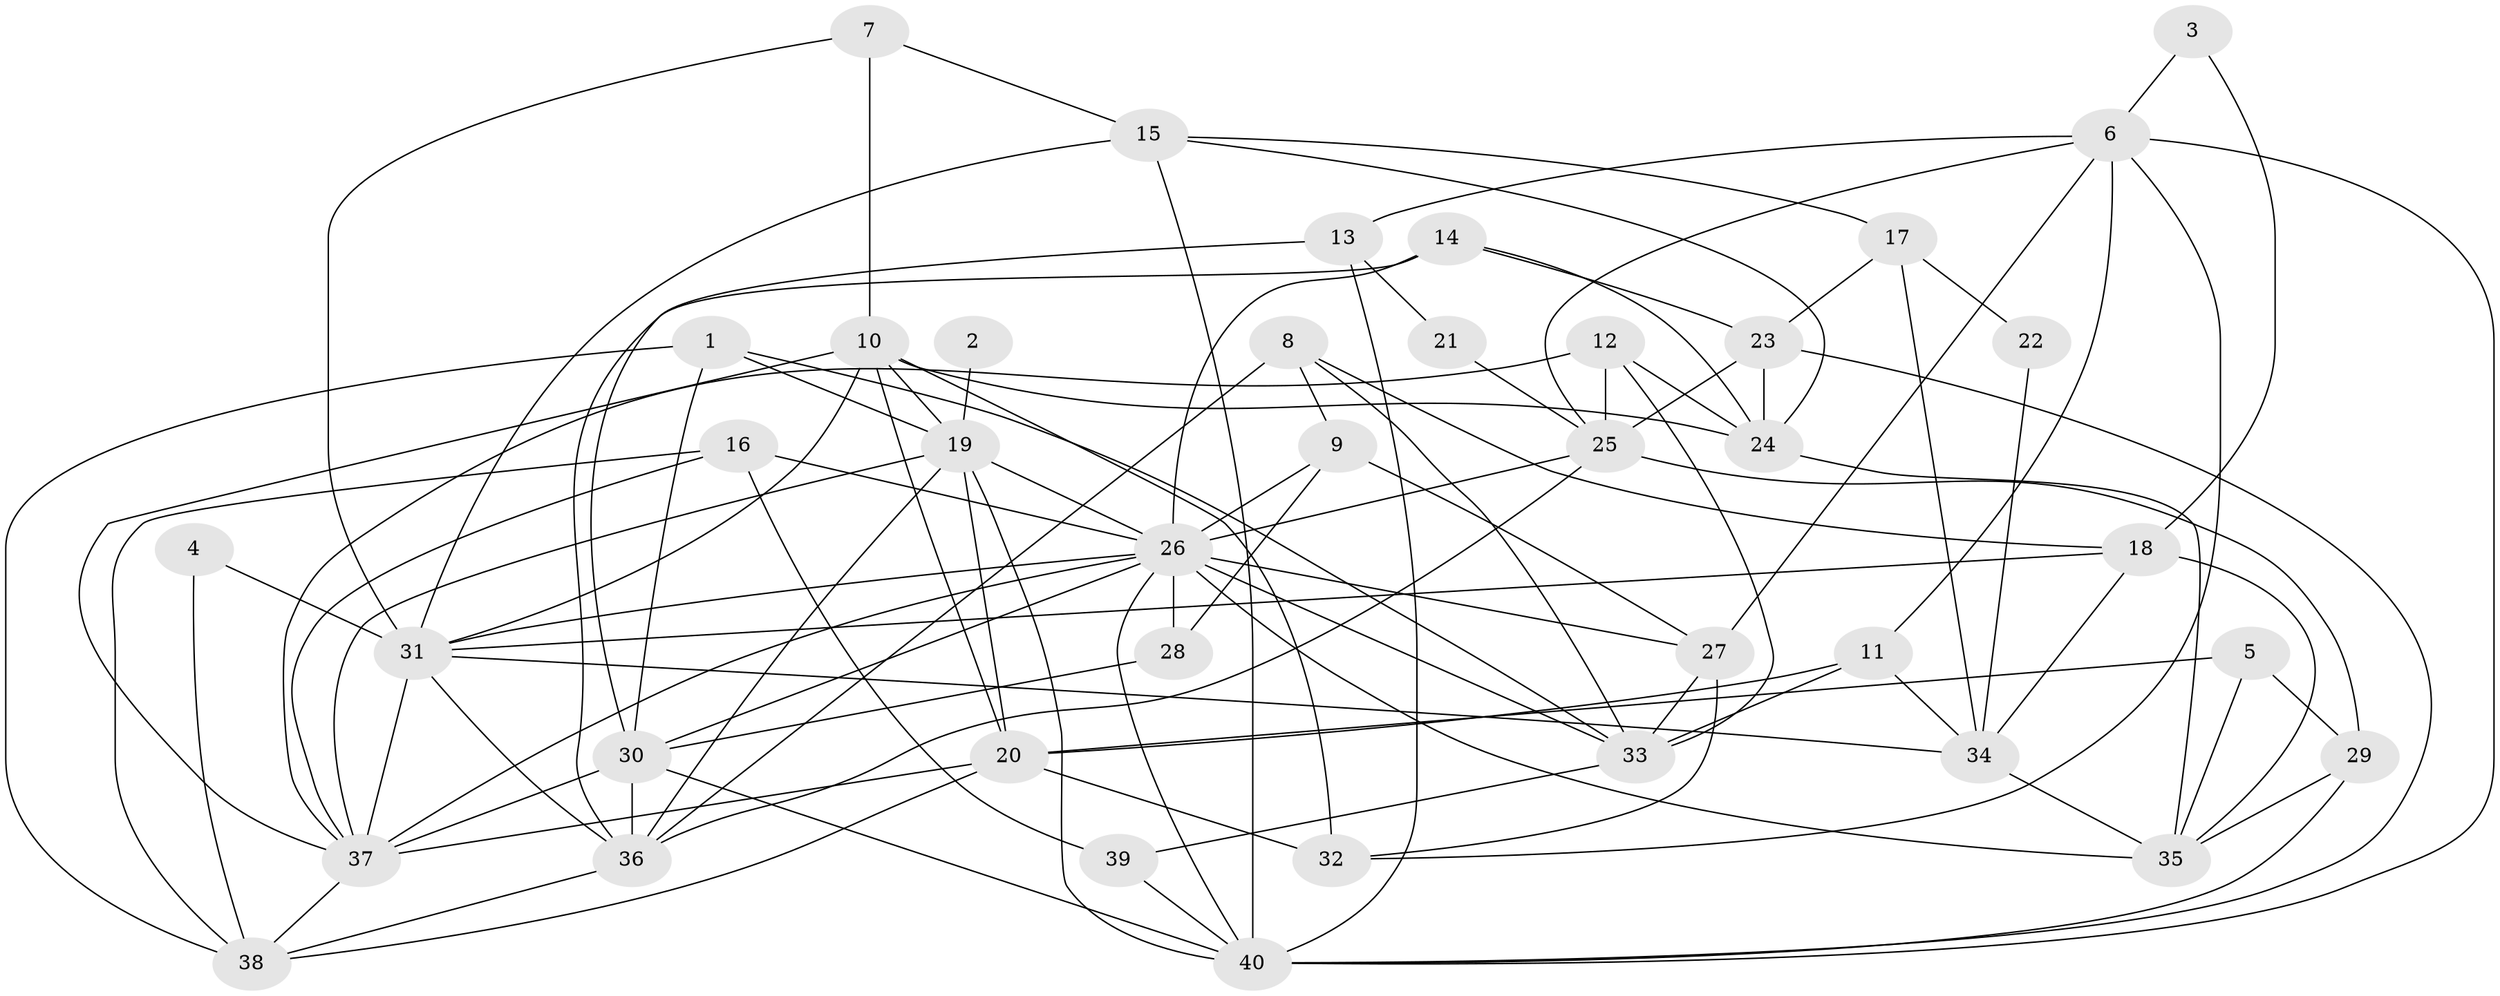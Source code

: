 // original degree distribution, {4: 0.3291139240506329, 2: 0.12658227848101267, 3: 0.27848101265822783, 7: 0.10126582278481013, 5: 0.10126582278481013, 6: 0.06329113924050633}
// Generated by graph-tools (version 1.1) at 2025/02/03/09/25 03:02:10]
// undirected, 40 vertices, 103 edges
graph export_dot {
graph [start="1"]
  node [color=gray90,style=filled];
  1;
  2;
  3;
  4;
  5;
  6;
  7;
  8;
  9;
  10;
  11;
  12;
  13;
  14;
  15;
  16;
  17;
  18;
  19;
  20;
  21;
  22;
  23;
  24;
  25;
  26;
  27;
  28;
  29;
  30;
  31;
  32;
  33;
  34;
  35;
  36;
  37;
  38;
  39;
  40;
  1 -- 19 [weight=1.0];
  1 -- 30 [weight=1.0];
  1 -- 33 [weight=1.0];
  1 -- 38 [weight=1.0];
  2 -- 19 [weight=2.0];
  3 -- 6 [weight=1.0];
  3 -- 18 [weight=1.0];
  4 -- 31 [weight=2.0];
  4 -- 38 [weight=1.0];
  5 -- 20 [weight=1.0];
  5 -- 29 [weight=1.0];
  5 -- 35 [weight=1.0];
  6 -- 11 [weight=1.0];
  6 -- 13 [weight=1.0];
  6 -- 25 [weight=1.0];
  6 -- 27 [weight=1.0];
  6 -- 32 [weight=1.0];
  6 -- 40 [weight=1.0];
  7 -- 10 [weight=2.0];
  7 -- 15 [weight=1.0];
  7 -- 31 [weight=1.0];
  8 -- 9 [weight=1.0];
  8 -- 18 [weight=1.0];
  8 -- 33 [weight=1.0];
  8 -- 36 [weight=2.0];
  9 -- 26 [weight=1.0];
  9 -- 27 [weight=1.0];
  9 -- 28 [weight=1.0];
  10 -- 19 [weight=1.0];
  10 -- 20 [weight=1.0];
  10 -- 24 [weight=1.0];
  10 -- 31 [weight=1.0];
  10 -- 32 [weight=1.0];
  10 -- 37 [weight=1.0];
  11 -- 20 [weight=1.0];
  11 -- 33 [weight=2.0];
  11 -- 34 [weight=1.0];
  12 -- 24 [weight=1.0];
  12 -- 25 [weight=1.0];
  12 -- 33 [weight=1.0];
  12 -- 37 [weight=1.0];
  13 -- 21 [weight=2.0];
  13 -- 30 [weight=1.0];
  13 -- 40 [weight=1.0];
  14 -- 23 [weight=1.0];
  14 -- 24 [weight=1.0];
  14 -- 26 [weight=1.0];
  14 -- 36 [weight=2.0];
  15 -- 17 [weight=1.0];
  15 -- 24 [weight=1.0];
  15 -- 31 [weight=1.0];
  15 -- 40 [weight=1.0];
  16 -- 26 [weight=1.0];
  16 -- 37 [weight=1.0];
  16 -- 38 [weight=1.0];
  16 -- 39 [weight=1.0];
  17 -- 22 [weight=2.0];
  17 -- 23 [weight=1.0];
  17 -- 34 [weight=1.0];
  18 -- 31 [weight=2.0];
  18 -- 34 [weight=1.0];
  18 -- 35 [weight=1.0];
  19 -- 20 [weight=1.0];
  19 -- 26 [weight=1.0];
  19 -- 36 [weight=1.0];
  19 -- 37 [weight=1.0];
  19 -- 40 [weight=1.0];
  20 -- 32 [weight=2.0];
  20 -- 37 [weight=2.0];
  20 -- 38 [weight=1.0];
  21 -- 25 [weight=1.0];
  22 -- 34 [weight=1.0];
  23 -- 24 [weight=1.0];
  23 -- 25 [weight=1.0];
  23 -- 40 [weight=1.0];
  24 -- 35 [weight=2.0];
  25 -- 26 [weight=1.0];
  25 -- 29 [weight=1.0];
  25 -- 36 [weight=1.0];
  26 -- 27 [weight=1.0];
  26 -- 28 [weight=1.0];
  26 -- 30 [weight=1.0];
  26 -- 31 [weight=1.0];
  26 -- 33 [weight=1.0];
  26 -- 35 [weight=1.0];
  26 -- 37 [weight=1.0];
  26 -- 40 [weight=1.0];
  27 -- 32 [weight=1.0];
  27 -- 33 [weight=1.0];
  28 -- 30 [weight=1.0];
  29 -- 35 [weight=1.0];
  29 -- 40 [weight=1.0];
  30 -- 36 [weight=1.0];
  30 -- 37 [weight=1.0];
  30 -- 40 [weight=1.0];
  31 -- 34 [weight=1.0];
  31 -- 36 [weight=1.0];
  31 -- 37 [weight=1.0];
  33 -- 39 [weight=1.0];
  34 -- 35 [weight=1.0];
  36 -- 38 [weight=1.0];
  37 -- 38 [weight=1.0];
  39 -- 40 [weight=1.0];
}
